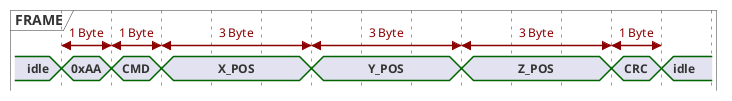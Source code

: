 @startuml formdata

concise "FRAME" as PROTOCOL
scale 100 as 50 pixels
hide time-axis

PROTOCOL is idle

@PROTOCOL
100 is 0xAA
+100 is CMD
+100 is X_POS
+300 is Y_POS
+300 is Z_POS
+300 is CRC
+100 is idle
@100 <-> @200 : 1 Byte
@200 <-> @300 : 1 Byte
@300 <-> @600 : 3 Byte
@600 <-> @900 : 3 Byte
@900 <-> @1200 : 3 Byte
@1200 <-> @1300 : 1 Byte
@enduml

